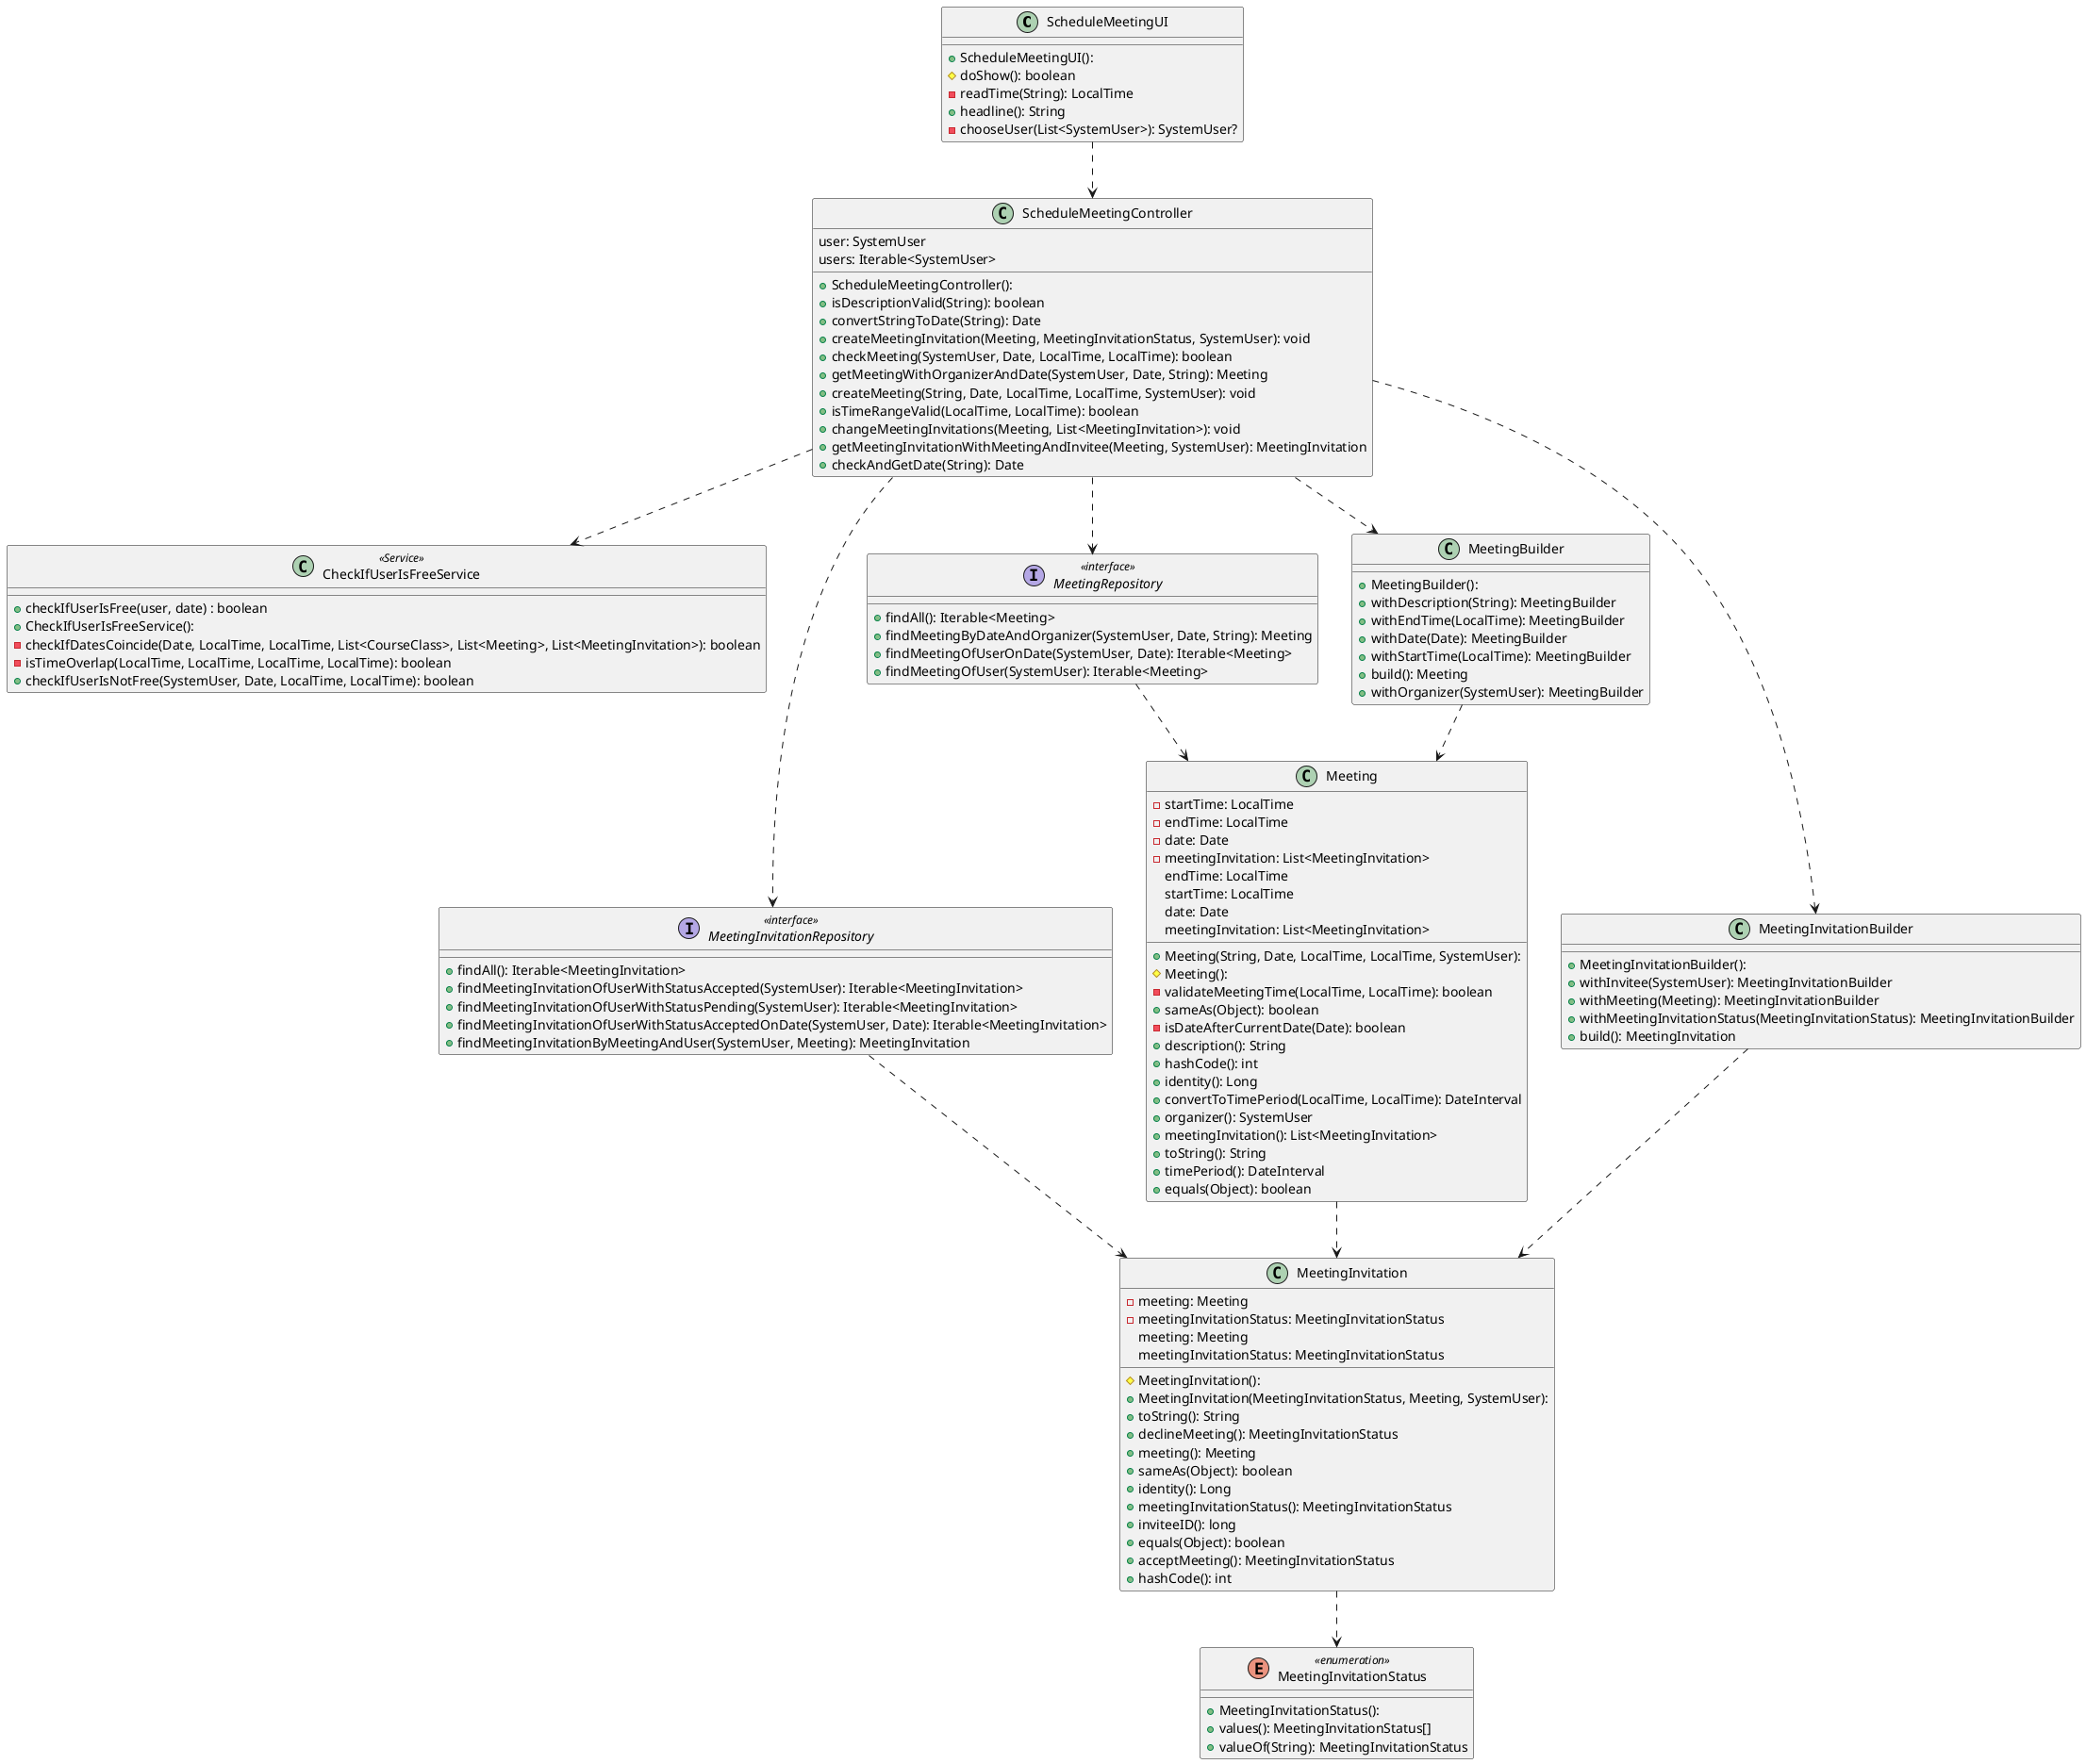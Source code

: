 @startuml

class ScheduleMeetingUI {
  + ScheduleMeetingUI():
  # doShow(): boolean
  - readTime(String): LocalTime
  + headline(): String
  - chooseUser(List<SystemUser>): SystemUser?
}

class CheckIfUserIsFreeService <<Service>> {
    + checkIfUserIsFree(user, date) : boolean


}
class CheckIfUserIsFreeService {
  + CheckIfUserIsFreeService():
  - checkIfDatesCoincide(Date, LocalTime, LocalTime, List<CourseClass>, List<Meeting>, List<MeetingInvitation>): boolean
  - isTimeOverlap(LocalTime, LocalTime, LocalTime, LocalTime): boolean
  + checkIfUserIsNotFree(SystemUser, Date, LocalTime, LocalTime): boolean
}

class ScheduleMeetingController {
  + ScheduleMeetingController():
  + isDescriptionValid(String): boolean
  + convertStringToDate(String): Date
  + createMeetingInvitation(Meeting, MeetingInvitationStatus, SystemUser): void
  + checkMeeting(SystemUser, Date, LocalTime, LocalTime): boolean
  + getMeetingWithOrganizerAndDate(SystemUser, Date, String): Meeting
  + createMeeting(String, Date, LocalTime, LocalTime, SystemUser): void
  + isTimeRangeValid(LocalTime, LocalTime): boolean
  + changeMeetingInvitations(Meeting, List<MeetingInvitation>): void
  + getMeetingInvitationWithMeetingAndInvitee(Meeting, SystemUser): MeetingInvitation
  + checkAndGetDate(String): Date
   user: SystemUser
   users: Iterable<SystemUser>
}


interface MeetingInvitationRepository << interface >> {
  + findAll(): Iterable<MeetingInvitation>
  + findMeetingInvitationOfUserWithStatusAccepted(SystemUser): Iterable<MeetingInvitation>
  + findMeetingInvitationOfUserWithStatusPending(SystemUser): Iterable<MeetingInvitation>
  + findMeetingInvitationOfUserWithStatusAcceptedOnDate(SystemUser, Date): Iterable<MeetingInvitation>
  + findMeetingInvitationByMeetingAndUser(SystemUser, Meeting): MeetingInvitation
}

interface MeetingRepository << interface >> {
  + findAll(): Iterable<Meeting>
  + findMeetingByDateAndOrganizer(SystemUser, Date, String): Meeting
  + findMeetingOfUserOnDate(SystemUser, Date): Iterable<Meeting>
  + findMeetingOfUser(SystemUser): Iterable<Meeting>
}



class MeetingBuilder {
  + MeetingBuilder():
  + withDescription(String): MeetingBuilder
  + withEndTime(LocalTime): MeetingBuilder
  + withDate(Date): MeetingBuilder
  + withStartTime(LocalTime): MeetingBuilder
  + build(): Meeting
  + withOrganizer(SystemUser): MeetingBuilder
}


class Meeting {
  + Meeting(String, Date, LocalTime, LocalTime, SystemUser):
  # Meeting():
  - startTime: LocalTime
  - endTime: LocalTime
  - date: Date
  - meetingInvitation: List<MeetingInvitation>
  - validateMeetingTime(LocalTime, LocalTime): boolean
  + sameAs(Object): boolean
  - isDateAfterCurrentDate(Date): boolean
  + description(): String
  + hashCode(): int
  + identity(): Long
  + convertToTimePeriod(LocalTime, LocalTime): DateInterval
  + organizer(): SystemUser
  + meetingInvitation(): List<MeetingInvitation>
  + toString(): String
  + timePeriod(): DateInterval
  + equals(Object): boolean
   endTime: LocalTime
   startTime: LocalTime
   date: Date
   meetingInvitation: List<MeetingInvitation>
}


enum MeetingInvitationStatus << enumeration >> {
  + MeetingInvitationStatus():
  + values(): MeetingInvitationStatus[]
  + valueOf(String): MeetingInvitationStatus
}

class MeetingInvitation {
  # MeetingInvitation():
  + MeetingInvitation(MeetingInvitationStatus, Meeting, SystemUser):
  - meeting: Meeting
  - meetingInvitationStatus: MeetingInvitationStatus
  + toString(): String
  + declineMeeting(): MeetingInvitationStatus
  + meeting(): Meeting
  + sameAs(Object): boolean
  + identity(): Long
  + meetingInvitationStatus(): MeetingInvitationStatus
  + inviteeID(): long
  + equals(Object): boolean
  + acceptMeeting(): MeetingInvitationStatus
  + hashCode(): int
   meeting: Meeting
   meetingInvitationStatus: MeetingInvitationStatus
}


class MeetingInvitationBuilder {
  + MeetingInvitationBuilder():
  + withInvitee(SystemUser): MeetingInvitationBuilder
  + withMeeting(Meeting): MeetingInvitationBuilder
  + withMeetingInvitationStatus(MeetingInvitationStatus): MeetingInvitationBuilder
  + build(): MeetingInvitation
}


ScheduleMeetingUI ..> ScheduleMeetingController
ScheduleMeetingController ..> MeetingInvitationRepository
ScheduleMeetingController ..> MeetingRepository
ScheduleMeetingController ..> CheckIfUserIsFreeService
ScheduleMeetingController ..> MeetingInvitationBuilder
ScheduleMeetingController ..> MeetingBuilder

MeetingInvitationRepository ..> MeetingInvitation
MeetingRepository ..> Meeting
MeetingInvitation ..> MeetingInvitationStatus
MeetingInvitationBuilder ..> MeetingInvitation
MeetingBuilder ..> Meeting
Meeting ..> MeetingInvitation





@enduml

